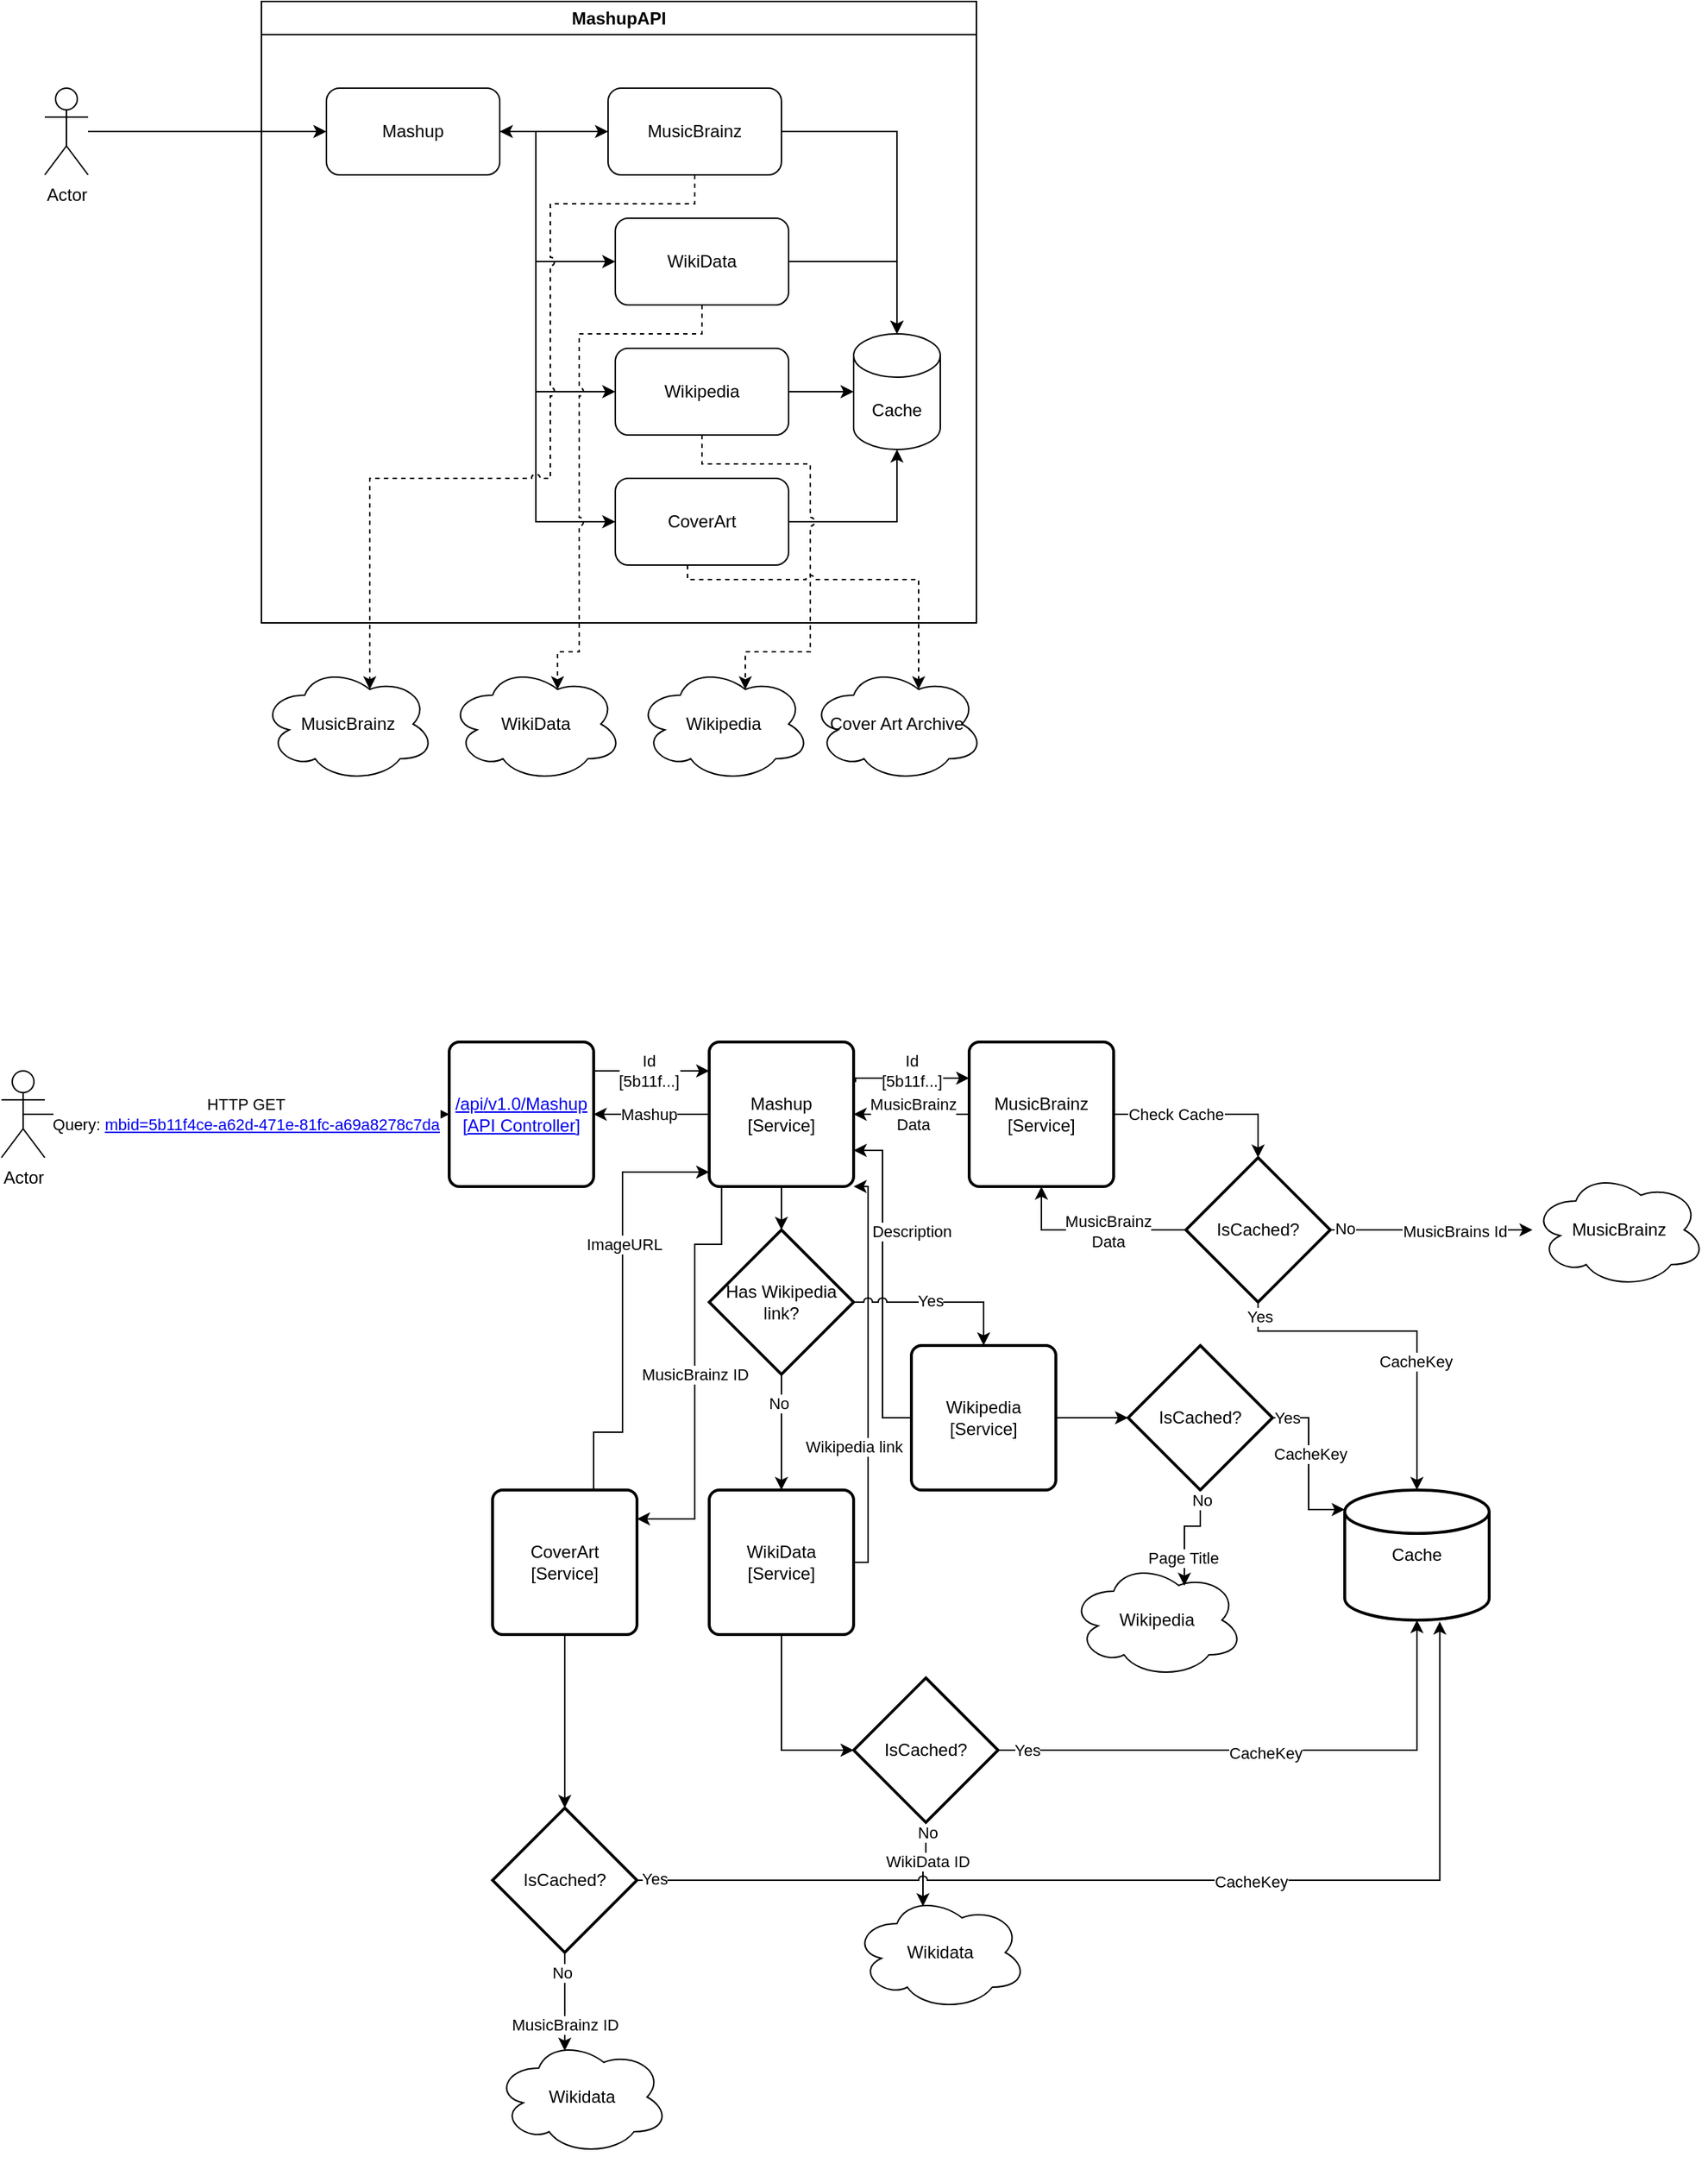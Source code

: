 <mxfile version="24.7.17">
  <diagram name="Page-1" id="rp1sP4c0-P565sFG23eK">
    <mxGraphModel dx="2456" dy="2266" grid="1" gridSize="10" guides="1" tooltips="1" connect="1" arrows="1" fold="1" page="1" pageScale="1" pageWidth="850" pageHeight="1100" math="0" shadow="0">
      <root>
        <mxCell id="0" />
        <mxCell id="1" parent="0" />
        <mxCell id="lSKdBiCeqk-yjl67UDXg-8" style="edgeStyle=orthogonalEdgeStyle;rounded=0;orthogonalLoop=1;jettySize=auto;html=1;" parent="1" source="lSKdBiCeqk-yjl67UDXg-1" target="lSKdBiCeqk-yjl67UDXg-3" edge="1">
          <mxGeometry relative="1" as="geometry" />
        </mxCell>
        <mxCell id="lSKdBiCeqk-yjl67UDXg-1" value="Actor" style="shape=umlActor;verticalLabelPosition=bottom;verticalAlign=top;html=1;outlineConnect=0;" parent="1" vertex="1">
          <mxGeometry x="100" y="240" width="30" height="60" as="geometry" />
        </mxCell>
        <mxCell id="lSKdBiCeqk-yjl67UDXg-2" value="MashupAPI" style="swimlane;whiteSpace=wrap;html=1;" parent="1" vertex="1">
          <mxGeometry x="250" y="180" width="495" height="430" as="geometry" />
        </mxCell>
        <mxCell id="lSKdBiCeqk-yjl67UDXg-10" style="edgeStyle=orthogonalEdgeStyle;rounded=0;orthogonalLoop=1;jettySize=auto;html=1;entryX=0;entryY=0.5;entryDx=0;entryDy=0;" parent="lSKdBiCeqk-yjl67UDXg-2" source="lSKdBiCeqk-yjl67UDXg-3" target="lSKdBiCeqk-yjl67UDXg-5" edge="1">
          <mxGeometry relative="1" as="geometry">
            <Array as="points">
              <mxPoint x="190" y="90" />
              <mxPoint x="190" y="180" />
            </Array>
          </mxGeometry>
        </mxCell>
        <mxCell id="lSKdBiCeqk-yjl67UDXg-11" style="edgeStyle=orthogonalEdgeStyle;rounded=0;orthogonalLoop=1;jettySize=auto;html=1;entryX=0;entryY=0.5;entryDx=0;entryDy=0;" parent="lSKdBiCeqk-yjl67UDXg-2" source="lSKdBiCeqk-yjl67UDXg-3" target="lSKdBiCeqk-yjl67UDXg-6" edge="1">
          <mxGeometry relative="1" as="geometry">
            <Array as="points">
              <mxPoint x="190" y="90" />
              <mxPoint x="190" y="270" />
            </Array>
          </mxGeometry>
        </mxCell>
        <mxCell id="lSKdBiCeqk-yjl67UDXg-12" style="edgeStyle=orthogonalEdgeStyle;rounded=0;orthogonalLoop=1;jettySize=auto;html=1;entryX=0;entryY=0.5;entryDx=0;entryDy=0;" parent="lSKdBiCeqk-yjl67UDXg-2" source="lSKdBiCeqk-yjl67UDXg-3" target="lSKdBiCeqk-yjl67UDXg-7" edge="1">
          <mxGeometry relative="1" as="geometry">
            <Array as="points">
              <mxPoint x="190" y="90" />
              <mxPoint x="190" y="360" />
            </Array>
          </mxGeometry>
        </mxCell>
        <mxCell id="5Zqqs3O7W4hkUZBtLrMO-10" style="edgeStyle=orthogonalEdgeStyle;rounded=0;orthogonalLoop=1;jettySize=auto;html=1;startArrow=classic;startFill=1;" edge="1" parent="lSKdBiCeqk-yjl67UDXg-2" source="lSKdBiCeqk-yjl67UDXg-3" target="5Zqqs3O7W4hkUZBtLrMO-9">
          <mxGeometry relative="1" as="geometry" />
        </mxCell>
        <mxCell id="lSKdBiCeqk-yjl67UDXg-3" value="Mashup" style="rounded=1;whiteSpace=wrap;html=1;" parent="lSKdBiCeqk-yjl67UDXg-2" vertex="1">
          <mxGeometry x="45" y="60" width="120" height="60" as="geometry" />
        </mxCell>
        <mxCell id="lSKdBiCeqk-yjl67UDXg-4" value="Cache" style="shape=cylinder3;whiteSpace=wrap;html=1;boundedLbl=1;backgroundOutline=1;size=15;" parent="lSKdBiCeqk-yjl67UDXg-2" vertex="1">
          <mxGeometry x="410" y="230" width="60" height="80" as="geometry" />
        </mxCell>
        <mxCell id="5Zqqs3O7W4hkUZBtLrMO-1" style="edgeStyle=orthogonalEdgeStyle;rounded=0;orthogonalLoop=1;jettySize=auto;html=1;" edge="1" parent="lSKdBiCeqk-yjl67UDXg-2" source="lSKdBiCeqk-yjl67UDXg-5" target="lSKdBiCeqk-yjl67UDXg-4">
          <mxGeometry relative="1" as="geometry" />
        </mxCell>
        <mxCell id="lSKdBiCeqk-yjl67UDXg-5" value="WikiData" style="rounded=1;whiteSpace=wrap;html=1;" parent="lSKdBiCeqk-yjl67UDXg-2" vertex="1">
          <mxGeometry x="245" y="150" width="120" height="60" as="geometry" />
        </mxCell>
        <mxCell id="5Zqqs3O7W4hkUZBtLrMO-2" style="edgeStyle=orthogonalEdgeStyle;rounded=0;orthogonalLoop=1;jettySize=auto;html=1;" edge="1" parent="lSKdBiCeqk-yjl67UDXg-2" source="lSKdBiCeqk-yjl67UDXg-6" target="lSKdBiCeqk-yjl67UDXg-4">
          <mxGeometry relative="1" as="geometry" />
        </mxCell>
        <mxCell id="lSKdBiCeqk-yjl67UDXg-6" value="Wikipedia" style="rounded=1;whiteSpace=wrap;html=1;" parent="lSKdBiCeqk-yjl67UDXg-2" vertex="1">
          <mxGeometry x="245" y="240" width="120" height="60" as="geometry" />
        </mxCell>
        <mxCell id="lSKdBiCeqk-yjl67UDXg-7" value="CoverArt" style="rounded=1;whiteSpace=wrap;html=1;" parent="lSKdBiCeqk-yjl67UDXg-2" vertex="1">
          <mxGeometry x="245" y="330" width="120" height="60" as="geometry" />
        </mxCell>
        <mxCell id="5Zqqs3O7W4hkUZBtLrMO-3" style="edgeStyle=orthogonalEdgeStyle;rounded=0;orthogonalLoop=1;jettySize=auto;html=1;entryX=0.5;entryY=1;entryDx=0;entryDy=0;entryPerimeter=0;" edge="1" parent="lSKdBiCeqk-yjl67UDXg-2" source="lSKdBiCeqk-yjl67UDXg-7" target="lSKdBiCeqk-yjl67UDXg-4">
          <mxGeometry relative="1" as="geometry" />
        </mxCell>
        <mxCell id="5Zqqs3O7W4hkUZBtLrMO-11" style="edgeStyle=orthogonalEdgeStyle;rounded=0;orthogonalLoop=1;jettySize=auto;html=1;" edge="1" parent="lSKdBiCeqk-yjl67UDXg-2" source="5Zqqs3O7W4hkUZBtLrMO-9" target="lSKdBiCeqk-yjl67UDXg-4">
          <mxGeometry relative="1" as="geometry" />
        </mxCell>
        <mxCell id="5Zqqs3O7W4hkUZBtLrMO-9" value="MusicBrainz" style="rounded=1;whiteSpace=wrap;html=1;" vertex="1" parent="lSKdBiCeqk-yjl67UDXg-2">
          <mxGeometry x="240" y="60" width="120" height="60" as="geometry" />
        </mxCell>
        <mxCell id="5Zqqs3O7W4hkUZBtLrMO-13" style="edgeStyle=orthogonalEdgeStyle;rounded=0;orthogonalLoop=1;jettySize=auto;html=1;entryX=0.625;entryY=0.2;entryDx=0;entryDy=0;entryPerimeter=0;exitX=0.5;exitY=1;exitDx=0;exitDy=0;dashed=1;jumpStyle=arc;" edge="1" parent="lSKdBiCeqk-yjl67UDXg-2" source="lSKdBiCeqk-yjl67UDXg-6" target="5Zqqs3O7W4hkUZBtLrMO-7">
          <mxGeometry relative="1" as="geometry">
            <Array as="points">
              <mxPoint x="305" y="320" />
              <mxPoint x="380" y="320" />
              <mxPoint x="380" y="450" />
              <mxPoint x="335" y="450" />
            </Array>
          </mxGeometry>
        </mxCell>
        <mxCell id="5Zqqs3O7W4hkUZBtLrMO-4" value="MusicBrainz" style="ellipse;shape=cloud;whiteSpace=wrap;html=1;" vertex="1" parent="1">
          <mxGeometry x="250" y="640" width="120" height="80" as="geometry" />
        </mxCell>
        <mxCell id="5Zqqs3O7W4hkUZBtLrMO-5" value="WikiData" style="ellipse;shape=cloud;whiteSpace=wrap;html=1;" vertex="1" parent="1">
          <mxGeometry x="380" y="640" width="120" height="80" as="geometry" />
        </mxCell>
        <mxCell id="5Zqqs3O7W4hkUZBtLrMO-7" value="Wikipedia" style="ellipse;shape=cloud;whiteSpace=wrap;html=1;" vertex="1" parent="1">
          <mxGeometry x="510" y="640" width="120" height="80" as="geometry" />
        </mxCell>
        <mxCell id="5Zqqs3O7W4hkUZBtLrMO-8" value="Cover Art Archive" style="ellipse;shape=cloud;whiteSpace=wrap;html=1;" vertex="1" parent="1">
          <mxGeometry x="630" y="640" width="120" height="80" as="geometry" />
        </mxCell>
        <mxCell id="5Zqqs3O7W4hkUZBtLrMO-12" style="edgeStyle=orthogonalEdgeStyle;rounded=0;orthogonalLoop=1;jettySize=auto;html=1;entryX=0.625;entryY=0.2;entryDx=0;entryDy=0;entryPerimeter=0;dashed=1;jumpStyle=arc;" edge="1" parent="1" source="lSKdBiCeqk-yjl67UDXg-7" target="5Zqqs3O7W4hkUZBtLrMO-8">
          <mxGeometry relative="1" as="geometry">
            <Array as="points">
              <mxPoint x="545" y="580" />
              <mxPoint x="705" y="580" />
            </Array>
          </mxGeometry>
        </mxCell>
        <mxCell id="5Zqqs3O7W4hkUZBtLrMO-14" style="edgeStyle=orthogonalEdgeStyle;rounded=0;orthogonalLoop=1;jettySize=auto;html=1;entryX=0.625;entryY=0.2;entryDx=0;entryDy=0;entryPerimeter=0;dashed=1;jumpStyle=arc;" edge="1" parent="1" source="lSKdBiCeqk-yjl67UDXg-5" target="5Zqqs3O7W4hkUZBtLrMO-5">
          <mxGeometry relative="1" as="geometry">
            <Array as="points">
              <mxPoint x="555" y="410" />
              <mxPoint x="470" y="410" />
              <mxPoint x="470" y="630" />
              <mxPoint x="455" y="630" />
            </Array>
          </mxGeometry>
        </mxCell>
        <mxCell id="5Zqqs3O7W4hkUZBtLrMO-16" style="edgeStyle=orthogonalEdgeStyle;rounded=0;orthogonalLoop=1;jettySize=auto;html=1;entryX=0.625;entryY=0.2;entryDx=0;entryDy=0;entryPerimeter=0;exitX=0.5;exitY=1;exitDx=0;exitDy=0;dashed=1;jumpStyle=arc;" edge="1" parent="1" source="5Zqqs3O7W4hkUZBtLrMO-9" target="5Zqqs3O7W4hkUZBtLrMO-4">
          <mxGeometry relative="1" as="geometry">
            <mxPoint x="550" y="310" as="sourcePoint" />
            <Array as="points">
              <mxPoint x="550" y="320" />
              <mxPoint x="450" y="320" />
              <mxPoint x="450" y="510" />
              <mxPoint x="325" y="510" />
            </Array>
          </mxGeometry>
        </mxCell>
        <mxCell id="5Zqqs3O7W4hkUZBtLrMO-34" style="edgeStyle=orthogonalEdgeStyle;rounded=0;orthogonalLoop=1;jettySize=auto;html=1;exitX=0.5;exitY=0.5;exitDx=0;exitDy=0;exitPerimeter=0;entryX=0;entryY=0.5;entryDx=0;entryDy=0;" edge="1" parent="1" source="5Zqqs3O7W4hkUZBtLrMO-17" target="5Zqqs3O7W4hkUZBtLrMO-23">
          <mxGeometry relative="1" as="geometry">
            <mxPoint x="70" y="949.5" as="sourcePoint" />
            <mxPoint x="365" y="949.5" as="targetPoint" />
          </mxGeometry>
        </mxCell>
        <mxCell id="5Zqqs3O7W4hkUZBtLrMO-37" value="&lt;div&gt;HTTP GET&lt;/div&gt;&lt;div&gt;Query: &lt;span&gt;&lt;span&gt;&lt;span data-path=&quot;/api/v1.0/Mashup&quot; class=&quot;opblock-summary-path&quot;&gt;&lt;a class=&quot;nostyle&quot;&gt;&lt;span&gt;mbid=5b11f4ce-a62d-471e-81fc-a69a8278c7da&lt;/span&gt;&lt;/a&gt;&lt;/span&gt;&lt;/span&gt;&lt;/span&gt;&lt;/div&gt;" style="edgeLabel;html=1;align=center;verticalAlign=middle;resizable=0;points=[];" vertex="1" connectable="0" parent="5Zqqs3O7W4hkUZBtLrMO-34">
          <mxGeometry x="0.044" relative="1" as="geometry">
            <mxPoint as="offset" />
          </mxGeometry>
        </mxCell>
        <mxCell id="5Zqqs3O7W4hkUZBtLrMO-17" value="Actor" style="shape=umlActor;verticalLabelPosition=bottom;verticalAlign=top;html=1;outlineConnect=0;" vertex="1" parent="1">
          <mxGeometry x="70" y="920" width="30" height="60" as="geometry" />
        </mxCell>
        <mxCell id="5Zqqs3O7W4hkUZBtLrMO-38" style="edgeStyle=orthogonalEdgeStyle;rounded=0;orthogonalLoop=1;jettySize=auto;html=1;entryX=0;entryY=0.25;entryDx=0;entryDy=0;exitX=1;exitY=0.25;exitDx=0;exitDy=0;" edge="1" parent="1">
          <mxGeometry relative="1" as="geometry">
            <mxPoint x="480" y="920" as="sourcePoint" />
            <mxPoint x="560.0" y="920" as="targetPoint" />
          </mxGeometry>
        </mxCell>
        <mxCell id="5Zqqs3O7W4hkUZBtLrMO-39" value="&lt;div&gt;Id&lt;/div&gt;&lt;div&gt;[5b11f...]&lt;br&gt;&lt;/div&gt;" style="edgeLabel;html=1;align=center;verticalAlign=middle;resizable=0;points=[];" vertex="1" connectable="0" parent="5Zqqs3O7W4hkUZBtLrMO-38">
          <mxGeometry x="-0.067" y="-2" relative="1" as="geometry">
            <mxPoint y="-2" as="offset" />
          </mxGeometry>
        </mxCell>
        <mxCell id="5Zqqs3O7W4hkUZBtLrMO-23" value="&lt;div&gt;&lt;span&gt;&lt;span&gt;&lt;span data-path=&quot;/api/v1.0/Mashup&quot; class=&quot;opblock-summary-path&quot;&gt;&lt;a class=&quot;nostyle&quot;&gt;&lt;span&gt;/api&lt;wbr&gt;/v1.0&lt;wbr&gt;/Mashup&lt;/span&gt;&lt;/a&gt;&lt;/span&gt;&lt;/span&gt;&lt;/span&gt;&lt;/div&gt;&lt;div&gt;&lt;span&gt;&lt;span&gt;&lt;span data-path=&quot;/api/v1.0/Mashup&quot; class=&quot;opblock-summary-path&quot;&gt;&lt;a class=&quot;nostyle&quot;&gt;&lt;span&gt;[API Controller]&lt;br&gt;&lt;/span&gt;&lt;/a&gt;&lt;/span&gt;&lt;/span&gt;&lt;/span&gt;&lt;/div&gt;" style="rounded=1;whiteSpace=wrap;html=1;absoluteArcSize=1;arcSize=14;strokeWidth=2;" vertex="1" parent="1">
          <mxGeometry x="380" y="900" width="100" height="100" as="geometry" />
        </mxCell>
        <mxCell id="5Zqqs3O7W4hkUZBtLrMO-40" style="edgeStyle=orthogonalEdgeStyle;rounded=0;orthogonalLoop=1;jettySize=auto;html=1;entryX=0;entryY=0.25;entryDx=0;entryDy=0;exitX=1.013;exitY=0.277;exitDx=0;exitDy=0;exitPerimeter=0;" edge="1" parent="1" source="5Zqqs3O7W4hkUZBtLrMO-24" target="5Zqqs3O7W4hkUZBtLrMO-25">
          <mxGeometry relative="1" as="geometry">
            <mxPoint x="680" y="925" as="sourcePoint" />
            <Array as="points">
              <mxPoint x="661" y="925" />
            </Array>
          </mxGeometry>
        </mxCell>
        <mxCell id="5Zqqs3O7W4hkUZBtLrMO-41" value="&lt;div&gt;Id&lt;/div&gt;&lt;div&gt;[5b11f...]&lt;br&gt;&lt;/div&gt;" style="edgeLabel;html=1;align=center;verticalAlign=middle;resizable=0;points=[];" vertex="1" connectable="0" parent="5Zqqs3O7W4hkUZBtLrMO-40">
          <mxGeometry x="-0.067" y="2" relative="1" as="geometry">
            <mxPoint x="3" y="-3" as="offset" />
          </mxGeometry>
        </mxCell>
        <mxCell id="5Zqqs3O7W4hkUZBtLrMO-62" style="edgeStyle=orthogonalEdgeStyle;rounded=0;orthogonalLoop=1;jettySize=auto;html=1;entryX=1;entryY=0.5;entryDx=0;entryDy=0;" edge="1" parent="1" source="5Zqqs3O7W4hkUZBtLrMO-24" target="5Zqqs3O7W4hkUZBtLrMO-23">
          <mxGeometry relative="1" as="geometry" />
        </mxCell>
        <mxCell id="5Zqqs3O7W4hkUZBtLrMO-63" value="Mashup" style="edgeLabel;html=1;align=center;verticalAlign=middle;resizable=0;points=[];" vertex="1" connectable="0" parent="5Zqqs3O7W4hkUZBtLrMO-62">
          <mxGeometry x="0.064" relative="1" as="geometry">
            <mxPoint as="offset" />
          </mxGeometry>
        </mxCell>
        <mxCell id="5Zqqs3O7W4hkUZBtLrMO-24" value="&lt;div&gt;Mashup&lt;/div&gt;&lt;div&gt;[Service]&lt;br&gt;&lt;/div&gt;" style="rounded=1;whiteSpace=wrap;html=1;absoluteArcSize=1;arcSize=14;strokeWidth=2;" vertex="1" parent="1">
          <mxGeometry x="560" y="900" width="100" height="100" as="geometry" />
        </mxCell>
        <mxCell id="5Zqqs3O7W4hkUZBtLrMO-45" style="edgeStyle=orthogonalEdgeStyle;rounded=0;orthogonalLoop=1;jettySize=auto;html=1;entryX=1;entryY=0.5;entryDx=0;entryDy=0;" edge="1" parent="1" source="5Zqqs3O7W4hkUZBtLrMO-25" target="5Zqqs3O7W4hkUZBtLrMO-24">
          <mxGeometry relative="1" as="geometry">
            <mxPoint x="680" y="950" as="targetPoint" />
          </mxGeometry>
        </mxCell>
        <mxCell id="5Zqqs3O7W4hkUZBtLrMO-46" value="&lt;div&gt;MusicBrainz&lt;/div&gt;&lt;div&gt;Data&lt;br&gt;&lt;/div&gt;" style="edgeLabel;html=1;align=center;verticalAlign=middle;resizable=0;points=[];" vertex="1" connectable="0" parent="5Zqqs3O7W4hkUZBtLrMO-45">
          <mxGeometry x="-0.011" relative="1" as="geometry">
            <mxPoint as="offset" />
          </mxGeometry>
        </mxCell>
        <mxCell id="5Zqqs3O7W4hkUZBtLrMO-25" value="&lt;div&gt;MusicBrainz&lt;/div&gt;&lt;div&gt;[Service]&lt;br&gt;&lt;/div&gt;" style="rounded=1;whiteSpace=wrap;html=1;absoluteArcSize=1;arcSize=14;strokeWidth=2;" vertex="1" parent="1">
          <mxGeometry x="740" y="900" width="100" height="100" as="geometry" />
        </mxCell>
        <mxCell id="5Zqqs3O7W4hkUZBtLrMO-43" style="edgeStyle=orthogonalEdgeStyle;rounded=0;orthogonalLoop=1;jettySize=auto;html=1;entryX=0.5;entryY=1;entryDx=0;entryDy=0;" edge="1" parent="1" source="5Zqqs3O7W4hkUZBtLrMO-26" target="5Zqqs3O7W4hkUZBtLrMO-25">
          <mxGeometry relative="1" as="geometry" />
        </mxCell>
        <mxCell id="5Zqqs3O7W4hkUZBtLrMO-44" value="&lt;div&gt;MusicBrainz&lt;/div&gt;&lt;div&gt;Data&lt;br&gt;&lt;/div&gt;" style="edgeLabel;html=1;align=center;verticalAlign=middle;resizable=0;points=[];" vertex="1" connectable="0" parent="5Zqqs3O7W4hkUZBtLrMO-43">
          <mxGeometry x="-0.169" y="1" relative="1" as="geometry">
            <mxPoint as="offset" />
          </mxGeometry>
        </mxCell>
        <mxCell id="5Zqqs3O7W4hkUZBtLrMO-77" style="edgeStyle=orthogonalEdgeStyle;rounded=0;orthogonalLoop=1;jettySize=auto;html=1;" edge="1" parent="1" source="5Zqqs3O7W4hkUZBtLrMO-26" target="5Zqqs3O7W4hkUZBtLrMO-30">
          <mxGeometry relative="1" as="geometry" />
        </mxCell>
        <mxCell id="5Zqqs3O7W4hkUZBtLrMO-78" value="No" style="edgeLabel;html=1;align=center;verticalAlign=middle;resizable=0;points=[];" vertex="1" connectable="0" parent="5Zqqs3O7W4hkUZBtLrMO-77">
          <mxGeometry x="-0.866" y="1" relative="1" as="geometry">
            <mxPoint as="offset" />
          </mxGeometry>
        </mxCell>
        <mxCell id="5Zqqs3O7W4hkUZBtLrMO-80" value="MusicBrains Id" style="edgeLabel;html=1;align=center;verticalAlign=middle;resizable=0;points=[];" vertex="1" connectable="0" parent="5Zqqs3O7W4hkUZBtLrMO-77">
          <mxGeometry x="0.22" y="-1" relative="1" as="geometry">
            <mxPoint as="offset" />
          </mxGeometry>
        </mxCell>
        <mxCell id="5Zqqs3O7W4hkUZBtLrMO-26" value="IsCached?" style="strokeWidth=2;html=1;shape=mxgraph.flowchart.decision;whiteSpace=wrap;" vertex="1" parent="1">
          <mxGeometry x="890" y="980" width="100" height="100" as="geometry" />
        </mxCell>
        <mxCell id="5Zqqs3O7W4hkUZBtLrMO-27" value="Cache" style="strokeWidth=2;html=1;shape=mxgraph.flowchart.database;whiteSpace=wrap;" vertex="1" parent="1">
          <mxGeometry x="1000" y="1210" width="100" height="90" as="geometry" />
        </mxCell>
        <mxCell id="5Zqqs3O7W4hkUZBtLrMO-28" style="edgeStyle=orthogonalEdgeStyle;rounded=0;orthogonalLoop=1;jettySize=auto;html=1;entryX=0.5;entryY=0;entryDx=0;entryDy=0;entryPerimeter=0;" edge="1" parent="1" source="5Zqqs3O7W4hkUZBtLrMO-25" target="5Zqqs3O7W4hkUZBtLrMO-26">
          <mxGeometry relative="1" as="geometry" />
        </mxCell>
        <mxCell id="5Zqqs3O7W4hkUZBtLrMO-42" value="Check Cache" style="edgeLabel;html=1;align=center;verticalAlign=middle;resizable=0;points=[];" vertex="1" connectable="0" parent="5Zqqs3O7W4hkUZBtLrMO-28">
          <mxGeometry x="-0.339" relative="1" as="geometry">
            <mxPoint as="offset" />
          </mxGeometry>
        </mxCell>
        <mxCell id="5Zqqs3O7W4hkUZBtLrMO-29" style="edgeStyle=orthogonalEdgeStyle;rounded=0;orthogonalLoop=1;jettySize=auto;html=1;entryX=0.5;entryY=0;entryDx=0;entryDy=0;entryPerimeter=0;exitX=0.5;exitY=1;exitDx=0;exitDy=0;exitPerimeter=0;" edge="1" parent="1" source="5Zqqs3O7W4hkUZBtLrMO-26" target="5Zqqs3O7W4hkUZBtLrMO-27">
          <mxGeometry relative="1" as="geometry">
            <Array as="points">
              <mxPoint x="940" y="1100" />
              <mxPoint x="1050" y="1100" />
            </Array>
          </mxGeometry>
        </mxCell>
        <mxCell id="5Zqqs3O7W4hkUZBtLrMO-32" value="Yes" style="edgeLabel;html=1;align=center;verticalAlign=middle;resizable=0;points=[];" vertex="1" connectable="0" parent="5Zqqs3O7W4hkUZBtLrMO-29">
          <mxGeometry x="-0.589" y="-1" relative="1" as="geometry">
            <mxPoint x="-29" y="-11" as="offset" />
          </mxGeometry>
        </mxCell>
        <mxCell id="5Zqqs3O7W4hkUZBtLrMO-79" value="CacheKey" style="edgeLabel;html=1;align=center;verticalAlign=middle;resizable=0;points=[];" vertex="1" connectable="0" parent="5Zqqs3O7W4hkUZBtLrMO-29">
          <mxGeometry x="0.255" y="-1" relative="1" as="geometry">
            <mxPoint as="offset" />
          </mxGeometry>
        </mxCell>
        <mxCell id="5Zqqs3O7W4hkUZBtLrMO-30" value="MusicBrainz" style="ellipse;shape=cloud;whiteSpace=wrap;html=1;" vertex="1" parent="1">
          <mxGeometry x="1130" y="990" width="120" height="80" as="geometry" />
        </mxCell>
        <mxCell id="5Zqqs3O7W4hkUZBtLrMO-60" style="edgeStyle=orthogonalEdgeStyle;rounded=0;orthogonalLoop=1;jettySize=auto;html=1;entryX=1;entryY=0.75;entryDx=0;entryDy=0;jumpStyle=arc;" edge="1" parent="1" source="5Zqqs3O7W4hkUZBtLrMO-48" target="5Zqqs3O7W4hkUZBtLrMO-24">
          <mxGeometry relative="1" as="geometry" />
        </mxCell>
        <mxCell id="5Zqqs3O7W4hkUZBtLrMO-61" value="Description" style="edgeLabel;html=1;align=center;verticalAlign=middle;resizable=0;points=[];" vertex="1" connectable="0" parent="5Zqqs3O7W4hkUZBtLrMO-60">
          <mxGeometry x="0.259" y="-1" relative="1" as="geometry">
            <mxPoint x="19" y="-8" as="offset" />
          </mxGeometry>
        </mxCell>
        <mxCell id="5Zqqs3O7W4hkUZBtLrMO-48" value="&lt;div&gt;Wikipedia&lt;/div&gt;&lt;div&gt;[Service]&lt;br&gt;&lt;/div&gt;" style="rounded=1;whiteSpace=wrap;html=1;absoluteArcSize=1;arcSize=14;strokeWidth=2;" vertex="1" parent="1">
          <mxGeometry x="700" y="1110" width="100" height="100" as="geometry" />
        </mxCell>
        <mxCell id="5Zqqs3O7W4hkUZBtLrMO-58" style="edgeStyle=orthogonalEdgeStyle;rounded=0;orthogonalLoop=1;jettySize=auto;html=1;entryX=1;entryY=1;entryDx=0;entryDy=0;" edge="1" parent="1" source="5Zqqs3O7W4hkUZBtLrMO-49" target="5Zqqs3O7W4hkUZBtLrMO-24">
          <mxGeometry relative="1" as="geometry">
            <Array as="points">
              <mxPoint x="670" y="1260" />
              <mxPoint x="670" y="1000" />
            </Array>
          </mxGeometry>
        </mxCell>
        <mxCell id="5Zqqs3O7W4hkUZBtLrMO-59" value="Wikipedia link" style="edgeLabel;html=1;align=center;verticalAlign=middle;resizable=0;points=[];" vertex="1" connectable="0" parent="5Zqqs3O7W4hkUZBtLrMO-58">
          <mxGeometry x="-0.158" relative="1" as="geometry">
            <mxPoint x="-10" y="28" as="offset" />
          </mxGeometry>
        </mxCell>
        <mxCell id="5Zqqs3O7W4hkUZBtLrMO-49" value="&lt;div&gt;WikiData&lt;/div&gt;&lt;div&gt;[Service]&lt;br&gt;&lt;/div&gt;" style="rounded=1;whiteSpace=wrap;html=1;absoluteArcSize=1;arcSize=14;strokeWidth=2;" vertex="1" parent="1">
          <mxGeometry x="560" y="1210" width="100" height="100" as="geometry" />
        </mxCell>
        <mxCell id="5Zqqs3O7W4hkUZBtLrMO-53" style="edgeStyle=orthogonalEdgeStyle;rounded=0;orthogonalLoop=1;jettySize=auto;html=1;entryX=0.5;entryY=0;entryDx=0;entryDy=0;jumpStyle=arc;" edge="1" parent="1" source="5Zqqs3O7W4hkUZBtLrMO-51" target="5Zqqs3O7W4hkUZBtLrMO-48">
          <mxGeometry relative="1" as="geometry" />
        </mxCell>
        <mxCell id="5Zqqs3O7W4hkUZBtLrMO-56" value="Yes" style="edgeLabel;html=1;align=center;verticalAlign=middle;resizable=0;points=[];" vertex="1" connectable="0" parent="5Zqqs3O7W4hkUZBtLrMO-53">
          <mxGeometry x="-0.117" y="1" relative="1" as="geometry">
            <mxPoint as="offset" />
          </mxGeometry>
        </mxCell>
        <mxCell id="5Zqqs3O7W4hkUZBtLrMO-55" style="edgeStyle=orthogonalEdgeStyle;rounded=0;orthogonalLoop=1;jettySize=auto;html=1;" edge="1" parent="1" source="5Zqqs3O7W4hkUZBtLrMO-51" target="5Zqqs3O7W4hkUZBtLrMO-49">
          <mxGeometry relative="1" as="geometry" />
        </mxCell>
        <mxCell id="5Zqqs3O7W4hkUZBtLrMO-57" value="No" style="edgeLabel;html=1;align=center;verticalAlign=middle;resizable=0;points=[];" vertex="1" connectable="0" parent="5Zqqs3O7W4hkUZBtLrMO-55">
          <mxGeometry x="-0.516" y="-2" relative="1" as="geometry">
            <mxPoint as="offset" />
          </mxGeometry>
        </mxCell>
        <mxCell id="5Zqqs3O7W4hkUZBtLrMO-51" value="Has Wikipedia link?" style="strokeWidth=2;html=1;shape=mxgraph.flowchart.decision;whiteSpace=wrap;" vertex="1" parent="1">
          <mxGeometry x="560" y="1030" width="100" height="100" as="geometry" />
        </mxCell>
        <mxCell id="5Zqqs3O7W4hkUZBtLrMO-52" style="edgeStyle=orthogonalEdgeStyle;rounded=0;orthogonalLoop=1;jettySize=auto;html=1;entryX=0.5;entryY=0;entryDx=0;entryDy=0;entryPerimeter=0;" edge="1" parent="1" source="5Zqqs3O7W4hkUZBtLrMO-24" target="5Zqqs3O7W4hkUZBtLrMO-51">
          <mxGeometry relative="1" as="geometry" />
        </mxCell>
        <mxCell id="5Zqqs3O7W4hkUZBtLrMO-64" value="&lt;div&gt;CoverArt&lt;/div&gt;&lt;div&gt;[Service]&lt;br&gt;&lt;/div&gt;" style="rounded=1;whiteSpace=wrap;html=1;absoluteArcSize=1;arcSize=14;strokeWidth=2;" vertex="1" parent="1">
          <mxGeometry x="410" y="1210" width="100" height="100" as="geometry" />
        </mxCell>
        <mxCell id="5Zqqs3O7W4hkUZBtLrMO-65" value="Wikipedia" style="ellipse;shape=cloud;whiteSpace=wrap;html=1;" vertex="1" parent="1">
          <mxGeometry x="810" y="1260" width="120" height="80" as="geometry" />
        </mxCell>
        <mxCell id="5Zqqs3O7W4hkUZBtLrMO-66" value="&lt;div&gt;Wikidata&lt;/div&gt;" style="ellipse;shape=cloud;whiteSpace=wrap;html=1;" vertex="1" parent="1">
          <mxGeometry x="660" y="1490" width="120" height="80" as="geometry" />
        </mxCell>
        <mxCell id="5Zqqs3O7W4hkUZBtLrMO-68" style="edgeStyle=orthogonalEdgeStyle;rounded=0;orthogonalLoop=1;jettySize=auto;html=1;entryX=0.4;entryY=0.1;entryDx=0;entryDy=0;entryPerimeter=0;exitX=0.5;exitY=1;exitDx=0;exitDy=0;exitPerimeter=0;" edge="1" parent="1" source="5Zqqs3O7W4hkUZBtLrMO-89" target="5Zqqs3O7W4hkUZBtLrMO-66">
          <mxGeometry relative="1" as="geometry" />
        </mxCell>
        <mxCell id="5Zqqs3O7W4hkUZBtLrMO-70" value="WikiData ID" style="edgeLabel;html=1;align=center;verticalAlign=middle;resizable=0;points=[];" vertex="1" connectable="0" parent="5Zqqs3O7W4hkUZBtLrMO-68">
          <mxGeometry x="-0.162" y="2" relative="1" as="geometry">
            <mxPoint x="1" as="offset" />
          </mxGeometry>
        </mxCell>
        <mxCell id="5Zqqs3O7W4hkUZBtLrMO-95" value="No" style="edgeLabel;html=1;align=center;verticalAlign=middle;resizable=0;points=[];" vertex="1" connectable="0" parent="5Zqqs3O7W4hkUZBtLrMO-68">
          <mxGeometry x="-0.78" y="1" relative="1" as="geometry">
            <mxPoint as="offset" />
          </mxGeometry>
        </mxCell>
        <mxCell id="5Zqqs3O7W4hkUZBtLrMO-81" value="IsCached?" style="strokeWidth=2;html=1;shape=mxgraph.flowchart.decision;whiteSpace=wrap;" vertex="1" parent="1">
          <mxGeometry x="850" y="1110" width="100" height="100" as="geometry" />
        </mxCell>
        <mxCell id="5Zqqs3O7W4hkUZBtLrMO-82" style="edgeStyle=orthogonalEdgeStyle;rounded=0;orthogonalLoop=1;jettySize=auto;html=1;entryX=0.658;entryY=0.203;entryDx=0;entryDy=0;entryPerimeter=0;" edge="1" parent="1" source="5Zqqs3O7W4hkUZBtLrMO-81" target="5Zqqs3O7W4hkUZBtLrMO-65">
          <mxGeometry relative="1" as="geometry" />
        </mxCell>
        <mxCell id="5Zqqs3O7W4hkUZBtLrMO-83" value="No" style="edgeLabel;html=1;align=center;verticalAlign=middle;resizable=0;points=[];" vertex="1" connectable="0" parent="5Zqqs3O7W4hkUZBtLrMO-82">
          <mxGeometry x="-0.825" y="1" relative="1" as="geometry">
            <mxPoint as="offset" />
          </mxGeometry>
        </mxCell>
        <mxCell id="5Zqqs3O7W4hkUZBtLrMO-84" value="Page Title " style="edgeLabel;html=1;align=center;verticalAlign=middle;resizable=0;points=[];" vertex="1" connectable="0" parent="5Zqqs3O7W4hkUZBtLrMO-82">
          <mxGeometry x="0.492" y="-1" relative="1" as="geometry">
            <mxPoint as="offset" />
          </mxGeometry>
        </mxCell>
        <mxCell id="5Zqqs3O7W4hkUZBtLrMO-85" style="edgeStyle=orthogonalEdgeStyle;rounded=0;orthogonalLoop=1;jettySize=auto;html=1;entryX=0;entryY=0.15;entryDx=0;entryDy=0;entryPerimeter=0;" edge="1" parent="1" source="5Zqqs3O7W4hkUZBtLrMO-81" target="5Zqqs3O7W4hkUZBtLrMO-27">
          <mxGeometry relative="1" as="geometry" />
        </mxCell>
        <mxCell id="5Zqqs3O7W4hkUZBtLrMO-86" value="Yes" style="edgeLabel;html=1;align=center;verticalAlign=middle;resizable=0;points=[];" vertex="1" connectable="0" parent="5Zqqs3O7W4hkUZBtLrMO-85">
          <mxGeometry x="-0.749" relative="1" as="geometry">
            <mxPoint x="-4" as="offset" />
          </mxGeometry>
        </mxCell>
        <mxCell id="5Zqqs3O7W4hkUZBtLrMO-87" value="CacheKey" style="edgeLabel;html=1;align=center;verticalAlign=middle;resizable=0;points=[];" vertex="1" connectable="0" parent="5Zqqs3O7W4hkUZBtLrMO-85">
          <mxGeometry x="-0.119" y="1" relative="1" as="geometry">
            <mxPoint as="offset" />
          </mxGeometry>
        </mxCell>
        <mxCell id="5Zqqs3O7W4hkUZBtLrMO-88" style="edgeStyle=orthogonalEdgeStyle;rounded=0;orthogonalLoop=1;jettySize=auto;html=1;entryX=0;entryY=0.5;entryDx=0;entryDy=0;entryPerimeter=0;" edge="1" parent="1" source="5Zqqs3O7W4hkUZBtLrMO-48" target="5Zqqs3O7W4hkUZBtLrMO-81">
          <mxGeometry relative="1" as="geometry" />
        </mxCell>
        <mxCell id="5Zqqs3O7W4hkUZBtLrMO-89" value="IsCached?" style="strokeWidth=2;html=1;shape=mxgraph.flowchart.decision;whiteSpace=wrap;" vertex="1" parent="1">
          <mxGeometry x="660" y="1340" width="100" height="100" as="geometry" />
        </mxCell>
        <mxCell id="5Zqqs3O7W4hkUZBtLrMO-90" value="IsCached?" style="strokeWidth=2;html=1;shape=mxgraph.flowchart.decision;whiteSpace=wrap;" vertex="1" parent="1">
          <mxGeometry x="410" y="1430" width="100" height="100" as="geometry" />
        </mxCell>
        <mxCell id="5Zqqs3O7W4hkUZBtLrMO-91" style="edgeStyle=orthogonalEdgeStyle;rounded=0;orthogonalLoop=1;jettySize=auto;html=1;entryX=0;entryY=0.5;entryDx=0;entryDy=0;entryPerimeter=0;" edge="1" parent="1" source="5Zqqs3O7W4hkUZBtLrMO-49" target="5Zqqs3O7W4hkUZBtLrMO-89">
          <mxGeometry relative="1" as="geometry" />
        </mxCell>
        <mxCell id="5Zqqs3O7W4hkUZBtLrMO-92" style="edgeStyle=orthogonalEdgeStyle;rounded=0;orthogonalLoop=1;jettySize=auto;html=1;exitX=1;exitY=0.5;exitDx=0;exitDy=0;exitPerimeter=0;entryX=0.5;entryY=1;entryDx=0;entryDy=0;entryPerimeter=0;" edge="1" parent="1" source="5Zqqs3O7W4hkUZBtLrMO-89" target="5Zqqs3O7W4hkUZBtLrMO-27">
          <mxGeometry relative="1" as="geometry" />
        </mxCell>
        <mxCell id="5Zqqs3O7W4hkUZBtLrMO-93" value="Yes" style="edgeLabel;html=1;align=center;verticalAlign=middle;resizable=0;points=[];" vertex="1" connectable="0" parent="5Zqqs3O7W4hkUZBtLrMO-92">
          <mxGeometry x="-0.826" relative="1" as="geometry">
            <mxPoint x="-13" as="offset" />
          </mxGeometry>
        </mxCell>
        <mxCell id="5Zqqs3O7W4hkUZBtLrMO-94" value="CacheKey" style="edgeLabel;html=1;align=center;verticalAlign=middle;resizable=0;points=[];" vertex="1" connectable="0" parent="5Zqqs3O7W4hkUZBtLrMO-92">
          <mxGeometry x="-0.026" y="-2" relative="1" as="geometry">
            <mxPoint as="offset" />
          </mxGeometry>
        </mxCell>
        <mxCell id="5Zqqs3O7W4hkUZBtLrMO-96" style="edgeStyle=orthogonalEdgeStyle;rounded=0;orthogonalLoop=1;jettySize=auto;html=1;entryX=0.5;entryY=0;entryDx=0;entryDy=0;entryPerimeter=0;" edge="1" parent="1" source="5Zqqs3O7W4hkUZBtLrMO-64" target="5Zqqs3O7W4hkUZBtLrMO-90">
          <mxGeometry relative="1" as="geometry" />
        </mxCell>
        <mxCell id="5Zqqs3O7W4hkUZBtLrMO-97" value="&lt;div&gt;Wikidata&lt;/div&gt;" style="ellipse;shape=cloud;whiteSpace=wrap;html=1;" vertex="1" parent="1">
          <mxGeometry x="412" y="1590" width="120" height="80" as="geometry" />
        </mxCell>
        <mxCell id="5Zqqs3O7W4hkUZBtLrMO-98" style="edgeStyle=orthogonalEdgeStyle;rounded=0;orthogonalLoop=1;jettySize=auto;html=1;entryX=0.4;entryY=0.1;entryDx=0;entryDy=0;entryPerimeter=0;" edge="1" parent="1" source="5Zqqs3O7W4hkUZBtLrMO-90" target="5Zqqs3O7W4hkUZBtLrMO-97">
          <mxGeometry relative="1" as="geometry" />
        </mxCell>
        <mxCell id="5Zqqs3O7W4hkUZBtLrMO-99" value="No" style="edgeLabel;html=1;align=center;verticalAlign=middle;resizable=0;points=[];" vertex="1" connectable="0" parent="5Zqqs3O7W4hkUZBtLrMO-98">
          <mxGeometry x="-0.61" y="-2" relative="1" as="geometry">
            <mxPoint as="offset" />
          </mxGeometry>
        </mxCell>
        <mxCell id="5Zqqs3O7W4hkUZBtLrMO-100" value="MusicBrainz ID" style="edgeLabel;html=1;align=center;verticalAlign=middle;resizable=0;points=[];" vertex="1" connectable="0" parent="5Zqqs3O7W4hkUZBtLrMO-98">
          <mxGeometry x="0.469" relative="1" as="geometry">
            <mxPoint as="offset" />
          </mxGeometry>
        </mxCell>
        <mxCell id="5Zqqs3O7W4hkUZBtLrMO-101" style="edgeStyle=orthogonalEdgeStyle;rounded=0;orthogonalLoop=1;jettySize=auto;html=1;entryX=0.658;entryY=1.011;entryDx=0;entryDy=0;entryPerimeter=0;jumpStyle=arc;" edge="1" parent="1" source="5Zqqs3O7W4hkUZBtLrMO-90" target="5Zqqs3O7W4hkUZBtLrMO-27">
          <mxGeometry relative="1" as="geometry" />
        </mxCell>
        <mxCell id="5Zqqs3O7W4hkUZBtLrMO-102" value="Yes" style="edgeLabel;html=1;align=center;verticalAlign=middle;resizable=0;points=[];" vertex="1" connectable="0" parent="5Zqqs3O7W4hkUZBtLrMO-101">
          <mxGeometry x="-0.969" y="1" relative="1" as="geometry">
            <mxPoint as="offset" />
          </mxGeometry>
        </mxCell>
        <mxCell id="5Zqqs3O7W4hkUZBtLrMO-103" value="CacheKey" style="edgeLabel;html=1;align=center;verticalAlign=middle;resizable=0;points=[];" vertex="1" connectable="0" parent="5Zqqs3O7W4hkUZBtLrMO-101">
          <mxGeometry x="0.157" y="-1" relative="1" as="geometry">
            <mxPoint as="offset" />
          </mxGeometry>
        </mxCell>
        <mxCell id="5Zqqs3O7W4hkUZBtLrMO-107" style="edgeStyle=orthogonalEdgeStyle;rounded=0;orthogonalLoop=1;jettySize=auto;html=1;exitX=0.086;exitY=0.994;exitDx=0;exitDy=0;entryX=1;entryY=0.2;entryDx=0;entryDy=0;entryPerimeter=0;exitPerimeter=0;" edge="1" parent="1" source="5Zqqs3O7W4hkUZBtLrMO-24" target="5Zqqs3O7W4hkUZBtLrMO-64">
          <mxGeometry relative="1" as="geometry">
            <Array as="points">
              <mxPoint x="569" y="1040" />
              <mxPoint x="550" y="1040" />
              <mxPoint x="550" y="1230" />
            </Array>
          </mxGeometry>
        </mxCell>
        <mxCell id="5Zqqs3O7W4hkUZBtLrMO-110" value="MusicBrainz ID" style="edgeLabel;html=1;align=center;verticalAlign=middle;resizable=0;points=[];" vertex="1" connectable="0" parent="5Zqqs3O7W4hkUZBtLrMO-107">
          <mxGeometry x="-0.307" y="1" relative="1" as="geometry">
            <mxPoint x="-1" y="49" as="offset" />
          </mxGeometry>
        </mxCell>
        <mxCell id="5Zqqs3O7W4hkUZBtLrMO-108" style="edgeStyle=orthogonalEdgeStyle;rounded=0;orthogonalLoop=1;jettySize=auto;html=1;entryX=0.7;entryY=0;entryDx=0;entryDy=0;entryPerimeter=0;startArrow=classic;startFill=1;endArrow=none;endFill=0;" edge="1" parent="1" source="5Zqqs3O7W4hkUZBtLrMO-24" target="5Zqqs3O7W4hkUZBtLrMO-64">
          <mxGeometry relative="1" as="geometry">
            <Array as="points">
              <mxPoint x="500" y="990" />
              <mxPoint x="500" y="1170" />
              <mxPoint x="480" y="1170" />
            </Array>
          </mxGeometry>
        </mxCell>
        <mxCell id="5Zqqs3O7W4hkUZBtLrMO-109" value="&lt;div&gt;ImageURL&lt;/div&gt;" style="edgeLabel;html=1;align=center;verticalAlign=middle;resizable=0;points=[];" vertex="1" connectable="0" parent="5Zqqs3O7W4hkUZBtLrMO-108">
          <mxGeometry x="-0.269" y="1" relative="1" as="geometry">
            <mxPoint as="offset" />
          </mxGeometry>
        </mxCell>
      </root>
    </mxGraphModel>
  </diagram>
</mxfile>
